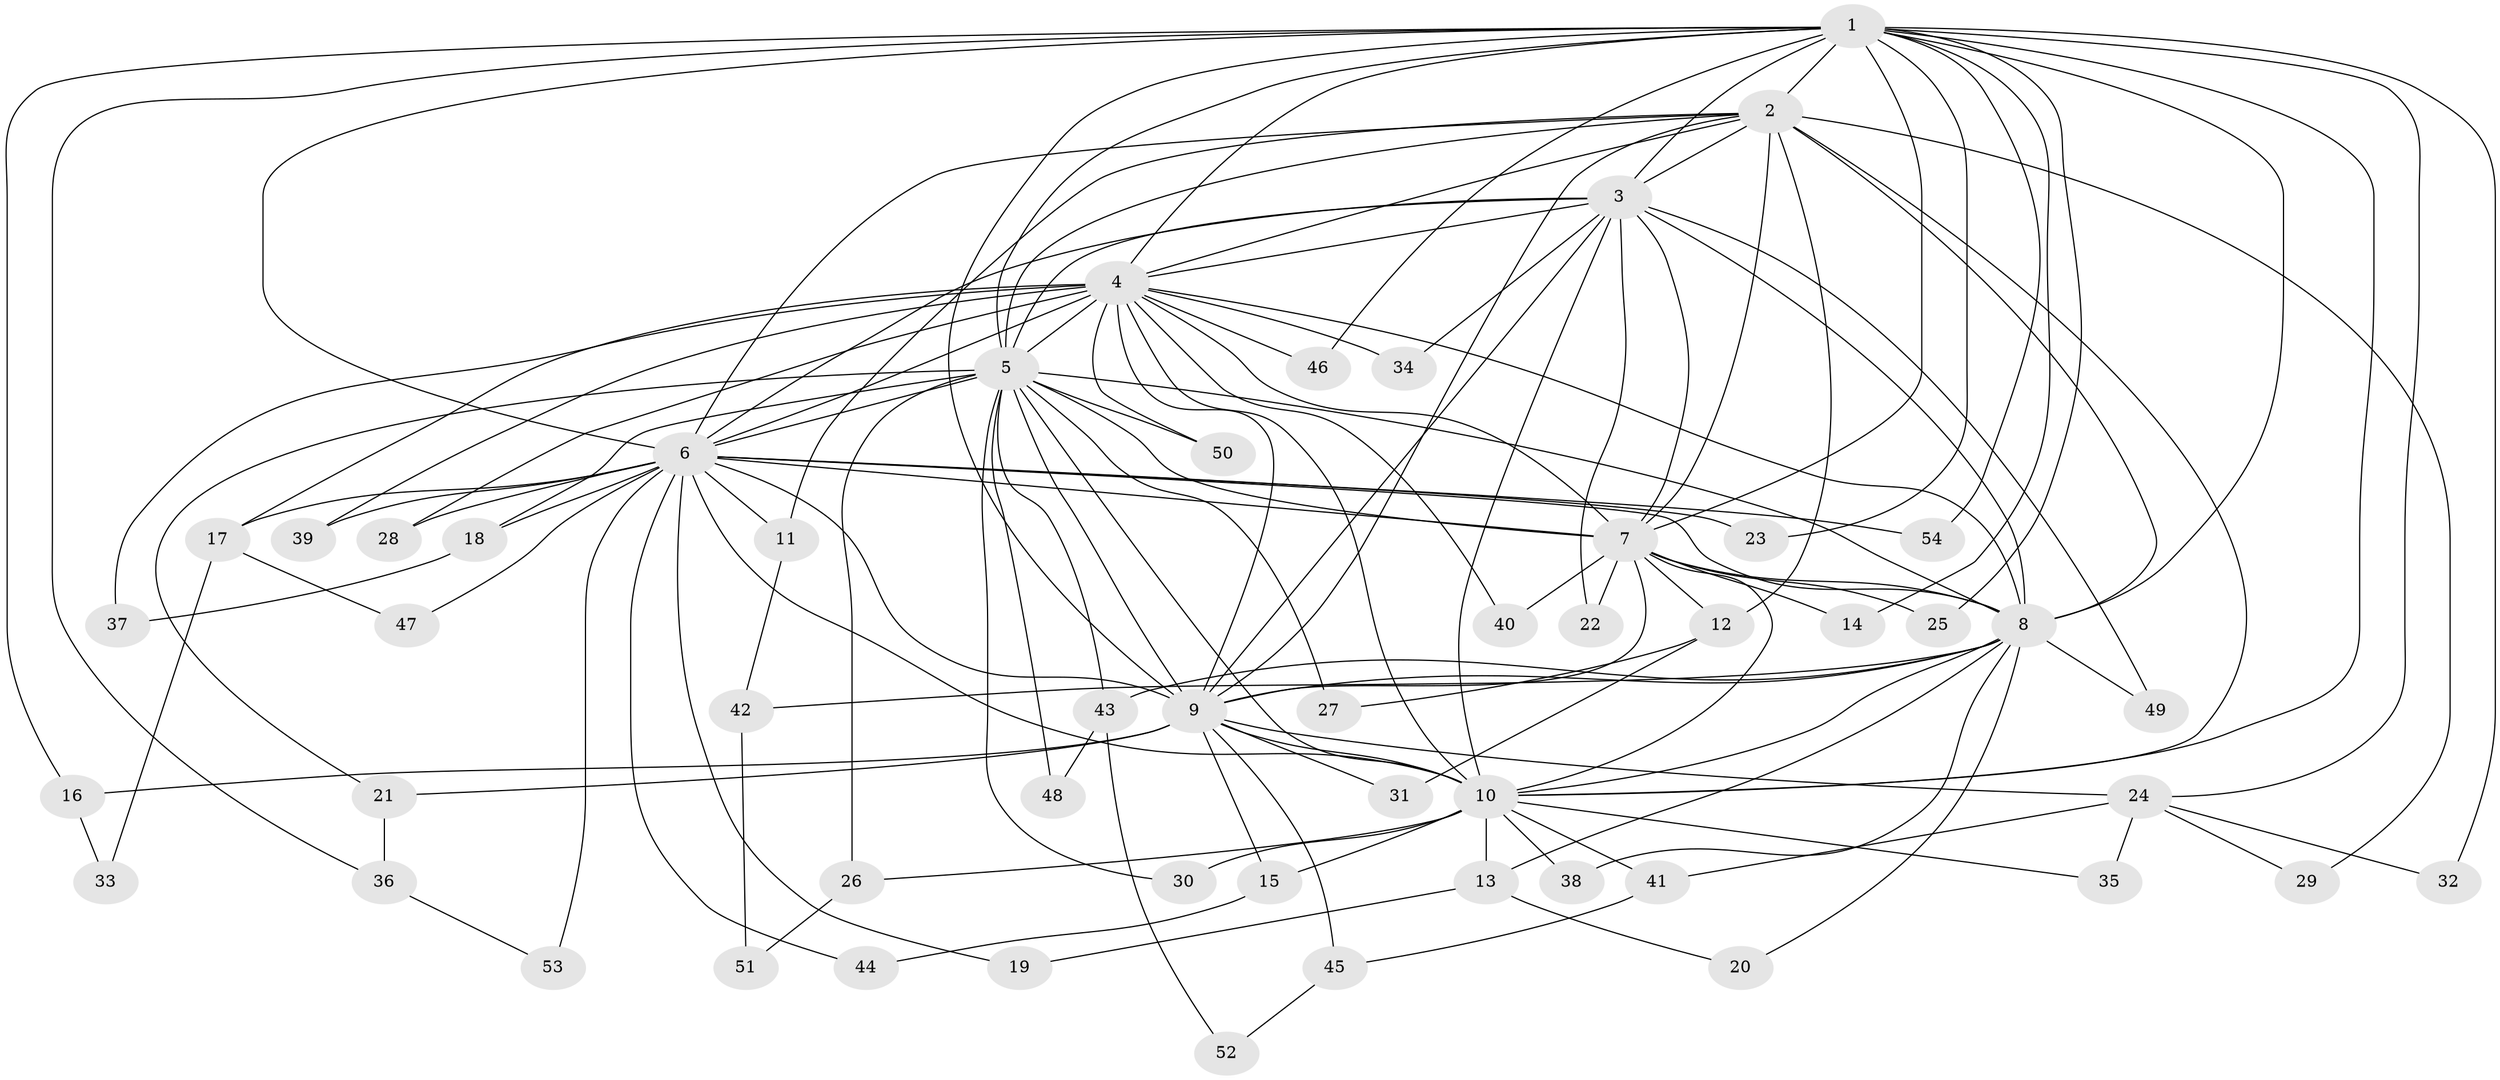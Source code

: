 // coarse degree distribution, {13: 0.047619047619047616, 2: 0.5714285714285714, 1: 0.19047619047619047, 9: 0.047619047619047616, 7: 0.047619047619047616, 3: 0.047619047619047616, 12: 0.047619047619047616}
// Generated by graph-tools (version 1.1) at 2025/47/03/04/25 21:47:46]
// undirected, 54 vertices, 133 edges
graph export_dot {
graph [start="1"]
  node [color=gray90,style=filled];
  1;
  2;
  3;
  4;
  5;
  6;
  7;
  8;
  9;
  10;
  11;
  12;
  13;
  14;
  15;
  16;
  17;
  18;
  19;
  20;
  21;
  22;
  23;
  24;
  25;
  26;
  27;
  28;
  29;
  30;
  31;
  32;
  33;
  34;
  35;
  36;
  37;
  38;
  39;
  40;
  41;
  42;
  43;
  44;
  45;
  46;
  47;
  48;
  49;
  50;
  51;
  52;
  53;
  54;
  1 -- 2;
  1 -- 3;
  1 -- 4;
  1 -- 5;
  1 -- 6;
  1 -- 7;
  1 -- 8;
  1 -- 9;
  1 -- 10;
  1 -- 14;
  1 -- 16;
  1 -- 23;
  1 -- 24;
  1 -- 25;
  1 -- 32;
  1 -- 36;
  1 -- 46;
  1 -- 54;
  2 -- 3;
  2 -- 4;
  2 -- 5;
  2 -- 6;
  2 -- 7;
  2 -- 8;
  2 -- 9;
  2 -- 10;
  2 -- 11;
  2 -- 12;
  2 -- 29;
  3 -- 4;
  3 -- 5;
  3 -- 6;
  3 -- 7;
  3 -- 8;
  3 -- 9;
  3 -- 10;
  3 -- 22;
  3 -- 34;
  3 -- 49;
  4 -- 5;
  4 -- 6;
  4 -- 7;
  4 -- 8;
  4 -- 9;
  4 -- 10;
  4 -- 17;
  4 -- 28;
  4 -- 34;
  4 -- 37;
  4 -- 39;
  4 -- 40;
  4 -- 46;
  4 -- 50;
  5 -- 6;
  5 -- 7;
  5 -- 8;
  5 -- 9;
  5 -- 10;
  5 -- 18;
  5 -- 21;
  5 -- 26;
  5 -- 27;
  5 -- 30;
  5 -- 43;
  5 -- 48;
  5 -- 50;
  6 -- 7;
  6 -- 8;
  6 -- 9;
  6 -- 10;
  6 -- 11;
  6 -- 17;
  6 -- 18;
  6 -- 19;
  6 -- 23;
  6 -- 28;
  6 -- 39;
  6 -- 44;
  6 -- 47;
  6 -- 53;
  6 -- 54;
  7 -- 8;
  7 -- 9;
  7 -- 10;
  7 -- 12;
  7 -- 14;
  7 -- 22;
  7 -- 25;
  7 -- 40;
  8 -- 9;
  8 -- 10;
  8 -- 13;
  8 -- 20;
  8 -- 38;
  8 -- 42;
  8 -- 43;
  8 -- 49;
  9 -- 10;
  9 -- 15;
  9 -- 16;
  9 -- 21;
  9 -- 24;
  9 -- 31;
  9 -- 45;
  10 -- 13;
  10 -- 15;
  10 -- 26;
  10 -- 30;
  10 -- 35;
  10 -- 38;
  10 -- 41;
  11 -- 42;
  12 -- 27;
  12 -- 31;
  13 -- 19;
  13 -- 20;
  15 -- 44;
  16 -- 33;
  17 -- 33;
  17 -- 47;
  18 -- 37;
  21 -- 36;
  24 -- 29;
  24 -- 32;
  24 -- 35;
  24 -- 41;
  26 -- 51;
  36 -- 53;
  41 -- 45;
  42 -- 51;
  43 -- 48;
  43 -- 52;
  45 -- 52;
}
